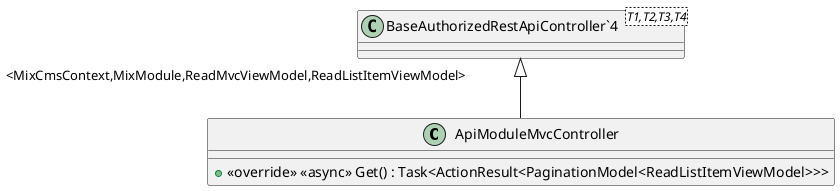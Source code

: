 @startuml
class ApiModuleMvcController {
    + <<override>> <<async>> Get() : Task<ActionResult<PaginationModel<ReadListItemViewModel>>>
}
class "BaseAuthorizedRestApiController`4"<T1,T2,T3,T4> {
}
"BaseAuthorizedRestApiController`4" "<MixCmsContext,MixModule,ReadMvcViewModel,ReadListItemViewModel>" <|-- ApiModuleMvcController
@enduml

